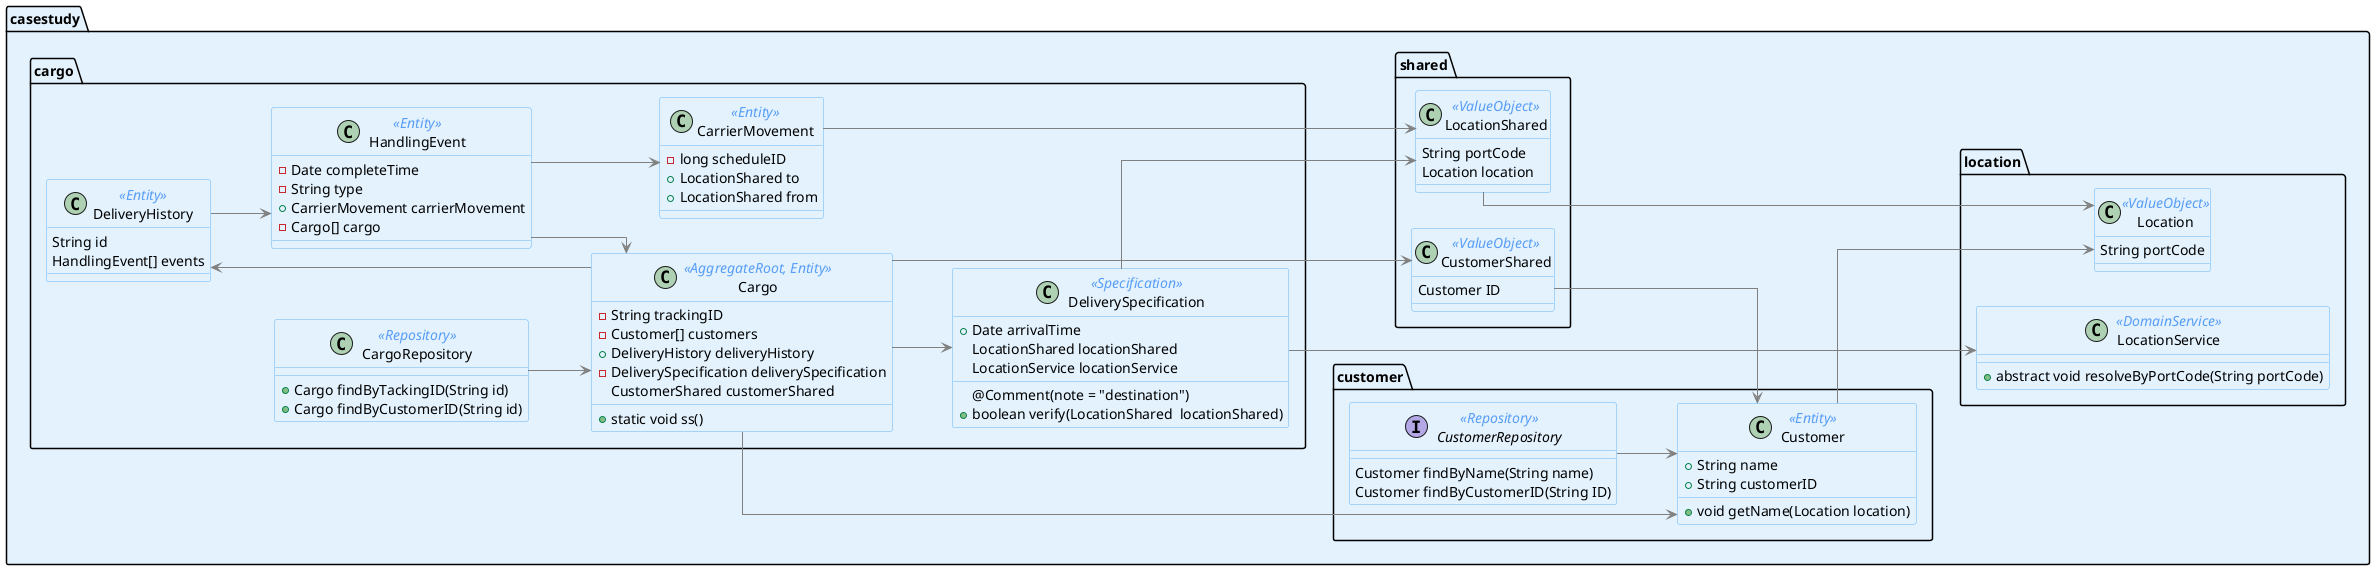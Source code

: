 @startuml
skinparam linetype ortho
skinparam Shadowing false
skinparam package {
backgroundColor #E3F2FD
}
skinparam Class {
    ClassBorderThickness 1
    ArrowColor Gray
    ActorBorderColor Gray
    BackgroundColor #E3F2FD
    BorderColor #64B5F6
    FontSize 14
    AttributeFontSize 14
    StereotypeFontColor #589DF6
    StereotypeFontSize 14
}
left to right direction
'!@Item
 class casestudy.cargo.DeliveryHistory<<Entity>> { 
String id
HandlingEvent[] events
}
 class casestudy.location.LocationService<<DomainService>> { 
+ abstract void resolveByPortCode(String portCode)
}
 class casestudy.location.Location<<ValueObject>> { 
String portCode
}
 class casestudy.cargo.HandlingEvent<<Entity>> { 
- Date completeTime
- String type
+ CarrierMovement carrierMovement
- Cargo[] cargo
}
 class casestudy.customer.Customer<<Entity>> { 
+ String name
+ String customerID
+ void getName(Location location)
}
 class casestudy.cargo.CargoRepository<<Repository>> { 
+ Cargo findByTackingID(String id) 
+ Cargo findByCustomerID(String id) 
}
 class casestudy.shared.LocationShared<<ValueObject>> { 
String portCode
Location location
}
 class casestudy.cargo.Cargo<<AggregateRoot, Entity>> { 
-  String trackingID
- Customer[] customers
+ DeliveryHistory deliveryHistory
- DeliverySpecification deliverySpecification
CustomerShared customerShared
+  static void ss()
}
 class casestudy.cargo.DeliverySpecification<<Specification>> { 
+  Date arrivalTime
@Comment(note = "destination")
    LocationShared locationShared
LocationService locationService
+  boolean verify(LocationShared  locationShared)
}
 class casestudy.shared.CustomerShared<<ValueObject>> { 
Customer ID
}
 class casestudy.cargo.CarrierMovement<<Entity>> { 
- long scheduleID
+ LocationShared to
+ LocationShared from
}
 interface casestudy.customer.CustomerRepository<<Repository>> { 
Customer findByName(String name)
Customer findByCustomerID(String ID)
}
'!@Relation
casestudy.cargo.DeliverySpecification --> casestudy.location.LocationService
casestudy.cargo.DeliverySpecification --> casestudy.shared.LocationShared

casestudy.shared.CustomerShared --> casestudy.customer.Customer

casestudy.cargo.DeliveryHistory --> casestudy.cargo.HandlingEvent

casestudy.customer.Customer --> casestudy.location.Location

casestudy.cargo.HandlingEvent --> casestudy.cargo.Cargo
casestudy.cargo.HandlingEvent --> casestudy.cargo.CarrierMovement

casestudy.cargo.CarrierMovement --> casestudy.shared.LocationShared

casestudy.cargo.Cargo --> casestudy.cargo.DeliveryHistory
casestudy.cargo.Cargo --> casestudy.shared.CustomerShared
casestudy.cargo.Cargo --> casestudy.cargo.DeliverySpecification
casestudy.cargo.Cargo --> casestudy.customer.Customer

casestudy.shared.LocationShared --> casestudy.location.Location

casestudy.cargo.CargoRepository --> casestudy.cargo.Cargo

casestudy.customer.CustomerRepository --> casestudy.customer.Customer


@enduml